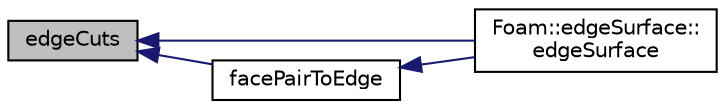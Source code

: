 digraph "edgeCuts"
{
  bgcolor="transparent";
  edge [fontname="Helvetica",fontsize="10",labelfontname="Helvetica",labelfontsize="10"];
  node [fontname="Helvetica",fontsize="10",shape=record];
  rankdir="LR";
  Node1 [label="edgeCuts",height=0.2,width=0.4,color="black", fillcolor="grey75", style="filled", fontcolor="black"];
  Node1 -> Node2 [dir="back",color="midnightblue",fontsize="10",style="solid",fontname="Helvetica"];
  Node2 [label="Foam::edgeSurface::\ledgeSurface",height=0.2,width=0.4,color="black",URL="$a00621.html#abe6268d682c2dab294acf2175f47ca38",tooltip="Construct from surface and intersection description. "];
  Node1 -> Node3 [dir="back",color="midnightblue",fontsize="10",style="solid",fontname="Helvetica"];
  Node3 [label="facePairToEdge",height=0.2,width=0.4,color="black",URL="$a02495.html#aff5326a438cc05079f20ac9f267d9b0a"];
  Node3 -> Node2 [dir="back",color="midnightblue",fontsize="10",style="solid",fontname="Helvetica"];
}

